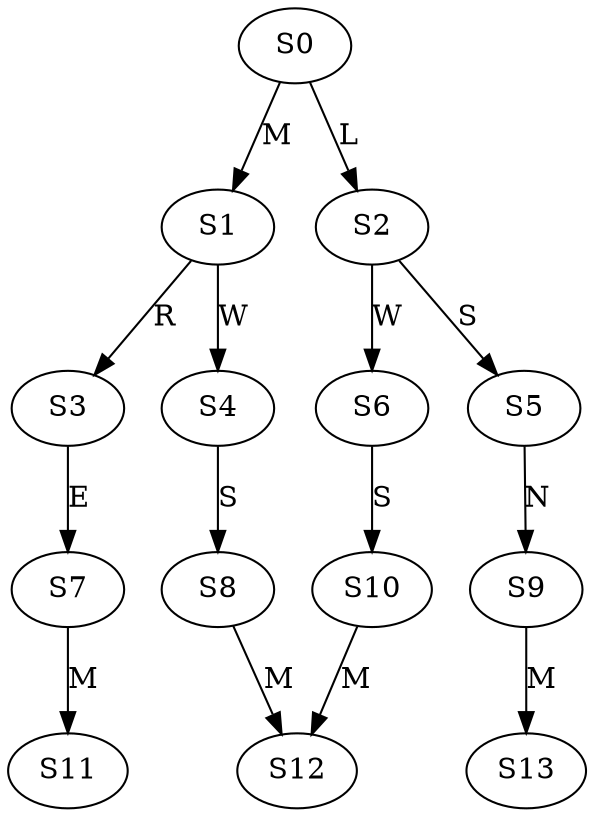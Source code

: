 strict digraph  {
	S0 -> S1 [ label = M ];
	S0 -> S2 [ label = L ];
	S1 -> S3 [ label = R ];
	S1 -> S4 [ label = W ];
	S2 -> S5 [ label = S ];
	S2 -> S6 [ label = W ];
	S3 -> S7 [ label = E ];
	S4 -> S8 [ label = S ];
	S5 -> S9 [ label = N ];
	S6 -> S10 [ label = S ];
	S7 -> S11 [ label = M ];
	S8 -> S12 [ label = M ];
	S9 -> S13 [ label = M ];
	S10 -> S12 [ label = M ];
}
